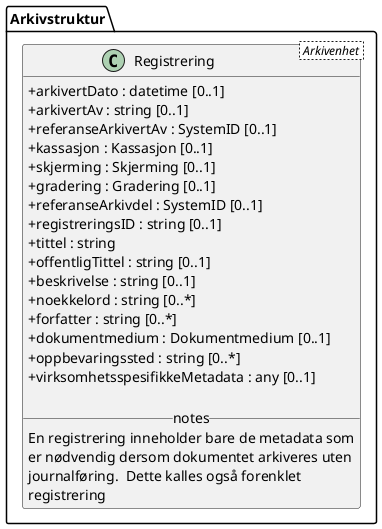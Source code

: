 @startuml
skinparam classAttributeIconSize 0
'FIXME dropped caption "class Fig01_Klasse"
class Arkivstruktur.Registrering < Arkivenhet > {
  +arkivertDato : datetime [0..1]
  +arkivertAv : string [0..1]
  +referanseArkivertAv : SystemID [0..1]
  +kassasjon : Kassasjon [0..1]
  +skjerming : Skjerming [0..1]
  +gradering : Gradering [0..1]
  +referanseArkivdel : SystemID [0..1]
  +registreringsID : string [0..1]
  +tittel : string
  +offentligTittel : string [0..1]
  +beskrivelse : string [0..1]
  +noekkelord : string [0..*]
  +forfatter : string [0..*]
  +dokumentmedium : Dokumentmedium [0..1]
  +oppbevaringssted : string [0..*]
  +virksomhetsspesifikkeMetadata : any [0..1]

  __ notes __
  En registrering inneholder bare de metadata som
  er nødvendig dersom dokumentet arkiveres uten
  journalføring.  Dette kalles også forenklet
  registrering
}
@enduml
